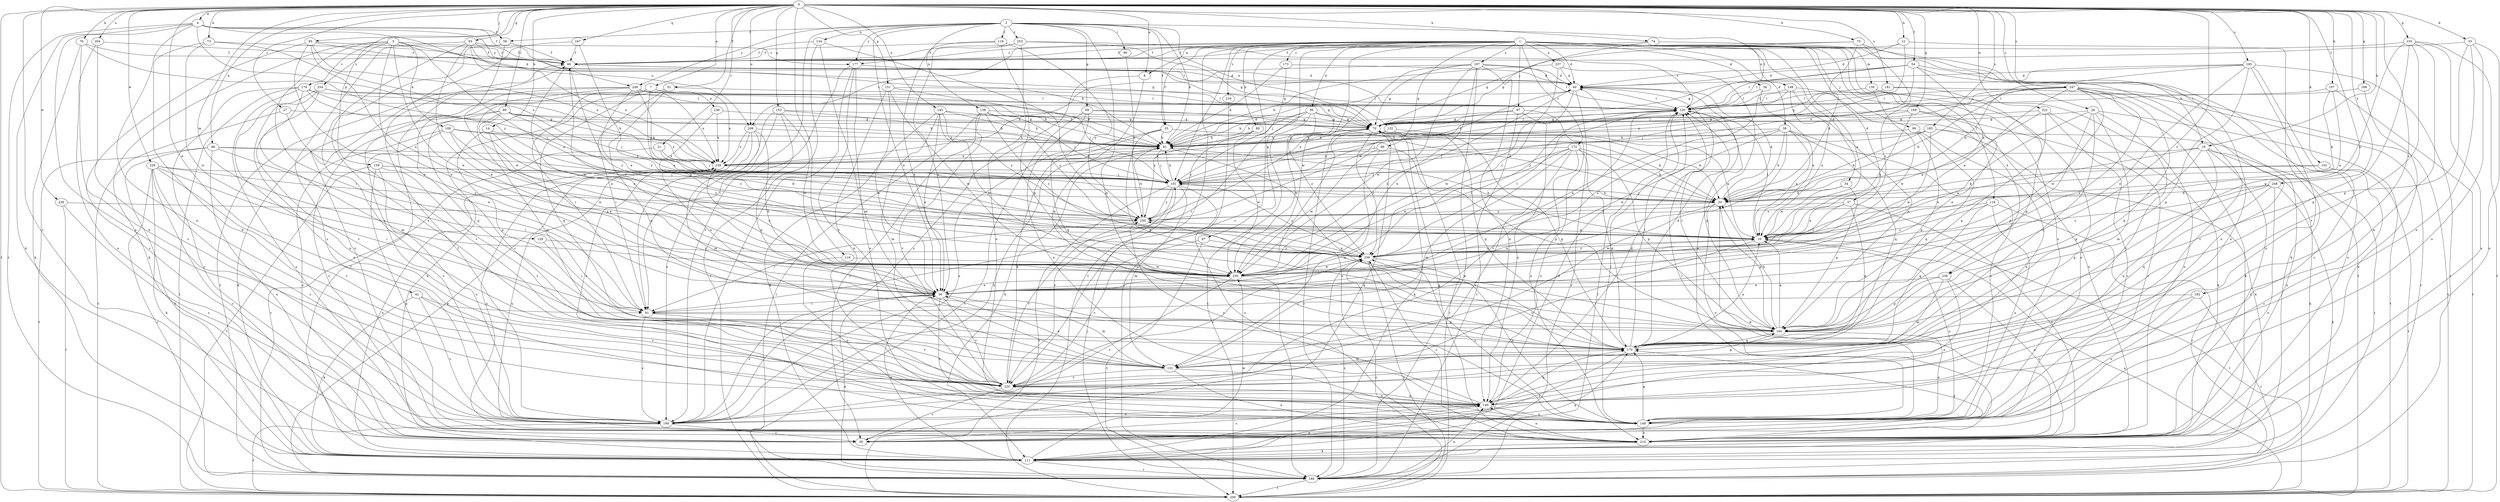 strict digraph  {
0;
1;
2;
3;
4;
7;
8;
10;
12;
14;
19;
20;
21;
26;
27;
30;
33;
34;
36;
37;
38;
39;
40;
42;
48;
50;
52;
54;
55;
58;
60;
65;
66;
67;
69;
70;
73;
74;
75;
76;
80;
81;
89;
90;
91;
95;
97;
99;
101;
102;
107;
109;
111;
116;
118;
119;
120;
128;
130;
131;
132;
134;
138;
140;
145;
148;
149;
151;
153;
155;
159;
160;
167;
168;
169;
170;
172;
173;
177;
179;
180;
181;
182;
183;
185;
187;
190;
200;
204;
208;
210;
216;
220;
222;
228;
229;
230;
236;
237;
238;
239;
247;
248;
249;
250;
253;
254;
259;
0 -> 4  [label=a];
0 -> 7  [label=a];
0 -> 8  [label=a];
0 -> 12  [label=b];
0 -> 14  [label=b];
0 -> 19  [label=b];
0 -> 21  [label=c];
0 -> 26  [label=c];
0 -> 27  [label=c];
0 -> 30  [label=c];
0 -> 33  [label=d];
0 -> 42  [label=e];
0 -> 48  [label=e];
0 -> 52  [label=f];
0 -> 54  [label=f];
0 -> 65  [label=g];
0 -> 73  [label=h];
0 -> 74  [label=h];
0 -> 75  [label=h];
0 -> 76  [label=h];
0 -> 89  [label=i];
0 -> 95  [label=j];
0 -> 102  [label=k];
0 -> 107  [label=k];
0 -> 116  [label=l];
0 -> 128  [label=m];
0 -> 145  [label=o];
0 -> 151  [label=p];
0 -> 153  [label=p];
0 -> 155  [label=p];
0 -> 159  [label=p];
0 -> 167  [label=q];
0 -> 168  [label=q];
0 -> 169  [label=q];
0 -> 170  [label=q];
0 -> 181  [label=s];
0 -> 182  [label=s];
0 -> 183  [label=s];
0 -> 185  [label=s];
0 -> 200  [label=t];
0 -> 204  [label=u];
0 -> 208  [label=u];
0 -> 222  [label=w];
0 -> 228  [label=w];
0 -> 229  [label=w];
0 -> 236  [label=x];
0 -> 247  [label=y];
0 -> 248  [label=y];
1 -> 8  [label=a];
1 -> 10  [label=a];
1 -> 19  [label=b];
1 -> 34  [label=d];
1 -> 36  [label=d];
1 -> 37  [label=d];
1 -> 38  [label=d];
1 -> 39  [label=d];
1 -> 40  [label=d];
1 -> 55  [label=f];
1 -> 66  [label=g];
1 -> 67  [label=g];
1 -> 80  [label=h];
1 -> 97  [label=j];
1 -> 99  [label=j];
1 -> 101  [label=j];
1 -> 118  [label=l];
1 -> 130  [label=m];
1 -> 148  [label=o];
1 -> 149  [label=o];
1 -> 172  [label=r];
1 -> 173  [label=r];
1 -> 177  [label=r];
1 -> 187  [label=s];
1 -> 200  [label=t];
1 -> 208  [label=u];
1 -> 216  [label=v];
1 -> 220  [label=v];
1 -> 230  [label=w];
1 -> 236  [label=x];
1 -> 237  [label=x];
2 -> 50  [label=e];
2 -> 55  [label=f];
2 -> 58  [label=f];
2 -> 69  [label=g];
2 -> 81  [label=h];
2 -> 90  [label=i];
2 -> 119  [label=l];
2 -> 120  [label=l];
2 -> 132  [label=n];
2 -> 134  [label=n];
2 -> 138  [label=n];
2 -> 170  [label=q];
2 -> 177  [label=r];
2 -> 190  [label=s];
2 -> 249  [label=y];
2 -> 253  [label=z];
3 -> 10  [label=a];
3 -> 50  [label=e];
3 -> 70  [label=g];
3 -> 91  [label=i];
3 -> 109  [label=k];
3 -> 111  [label=k];
3 -> 177  [label=r];
3 -> 179  [label=r];
3 -> 230  [label=w];
3 -> 254  [label=z];
4 -> 58  [label=f];
4 -> 60  [label=f];
4 -> 111  [label=k];
4 -> 140  [label=n];
4 -> 180  [label=r];
4 -> 190  [label=s];
4 -> 208  [label=u];
4 -> 249  [label=y];
4 -> 250  [label=y];
7 -> 10  [label=a];
7 -> 91  [label=i];
7 -> 131  [label=m];
7 -> 170  [label=q];
7 -> 238  [label=x];
7 -> 239  [label=x];
8 -> 170  [label=q];
8 -> 190  [label=s];
10 -> 81  [label=h];
10 -> 120  [label=l];
10 -> 149  [label=o];
10 -> 200  [label=t];
10 -> 220  [label=v];
10 -> 259  [label=z];
12 -> 40  [label=d];
12 -> 60  [label=f];
12 -> 101  [label=j];
12 -> 111  [label=k];
14 -> 50  [label=e];
14 -> 81  [label=h];
14 -> 160  [label=p];
14 -> 259  [label=z];
19 -> 10  [label=a];
19 -> 111  [label=k];
19 -> 140  [label=n];
19 -> 160  [label=p];
19 -> 180  [label=r];
19 -> 210  [label=u];
19 -> 239  [label=x];
20 -> 40  [label=d];
20 -> 50  [label=e];
20 -> 101  [label=j];
20 -> 149  [label=o];
20 -> 160  [label=p];
20 -> 250  [label=y];
21 -> 101  [label=j];
21 -> 180  [label=r];
21 -> 239  [label=x];
26 -> 50  [label=e];
26 -> 70  [label=g];
26 -> 131  [label=m];
26 -> 160  [label=p];
26 -> 170  [label=q];
26 -> 200  [label=t];
26 -> 220  [label=v];
27 -> 50  [label=e];
27 -> 70  [label=g];
27 -> 200  [label=t];
30 -> 70  [label=g];
33 -> 60  [label=f];
33 -> 140  [label=n];
33 -> 149  [label=o];
33 -> 160  [label=p];
33 -> 210  [label=u];
34 -> 10  [label=a];
34 -> 20  [label=b];
34 -> 160  [label=p];
36 -> 70  [label=g];
36 -> 81  [label=h];
36 -> 91  [label=i];
36 -> 200  [label=t];
36 -> 230  [label=w];
36 -> 250  [label=y];
36 -> 259  [label=z];
37 -> 10  [label=a];
37 -> 170  [label=q];
37 -> 210  [label=u];
37 -> 250  [label=y];
37 -> 259  [label=z];
38 -> 10  [label=a];
38 -> 20  [label=b];
38 -> 81  [label=h];
38 -> 131  [label=m];
38 -> 149  [label=o];
38 -> 170  [label=q];
38 -> 230  [label=w];
38 -> 259  [label=z];
39 -> 10  [label=a];
39 -> 50  [label=e];
39 -> 120  [label=l];
40 -> 120  [label=l];
40 -> 180  [label=r];
40 -> 230  [label=w];
42 -> 91  [label=i];
42 -> 111  [label=k];
42 -> 190  [label=s];
42 -> 220  [label=v];
48 -> 20  [label=b];
48 -> 91  [label=i];
48 -> 111  [label=k];
48 -> 200  [label=t];
48 -> 210  [label=u];
48 -> 239  [label=x];
50 -> 91  [label=i];
50 -> 131  [label=m];
50 -> 149  [label=o];
50 -> 190  [label=s];
50 -> 220  [label=v];
50 -> 239  [label=x];
52 -> 91  [label=i];
52 -> 111  [label=k];
52 -> 120  [label=l];
52 -> 170  [label=q];
54 -> 20  [label=b];
54 -> 40  [label=d];
54 -> 70  [label=g];
54 -> 120  [label=l];
54 -> 140  [label=n];
54 -> 210  [label=u];
54 -> 239  [label=x];
55 -> 20  [label=b];
55 -> 81  [label=h];
55 -> 111  [label=k];
55 -> 160  [label=p];
55 -> 190  [label=s];
58 -> 60  [label=f];
58 -> 220  [label=v];
58 -> 230  [label=w];
60 -> 40  [label=d];
60 -> 70  [label=g];
60 -> 230  [label=w];
60 -> 259  [label=z];
65 -> 50  [label=e];
65 -> 60  [label=f];
65 -> 81  [label=h];
65 -> 120  [label=l];
65 -> 190  [label=s];
65 -> 220  [label=v];
65 -> 239  [label=x];
66 -> 131  [label=m];
66 -> 160  [label=p];
66 -> 230  [label=w];
66 -> 239  [label=x];
67 -> 200  [label=t];
67 -> 220  [label=v];
67 -> 259  [label=z];
69 -> 20  [label=b];
69 -> 70  [label=g];
69 -> 140  [label=n];
69 -> 170  [label=q];
69 -> 200  [label=t];
70 -> 81  [label=h];
70 -> 111  [label=k];
70 -> 120  [label=l];
70 -> 170  [label=q];
70 -> 180  [label=r];
70 -> 200  [label=t];
70 -> 259  [label=z];
73 -> 60  [label=f];
73 -> 101  [label=j];
73 -> 140  [label=n];
73 -> 230  [label=w];
74 -> 60  [label=f];
74 -> 70  [label=g];
74 -> 149  [label=o];
75 -> 20  [label=b];
75 -> 60  [label=f];
75 -> 70  [label=g];
75 -> 200  [label=t];
75 -> 259  [label=z];
76 -> 60  [label=f];
76 -> 111  [label=k];
76 -> 140  [label=n];
76 -> 239  [label=x];
80 -> 81  [label=h];
80 -> 230  [label=w];
80 -> 250  [label=y];
81 -> 40  [label=d];
81 -> 70  [label=g];
81 -> 101  [label=j];
81 -> 170  [label=q];
81 -> 239  [label=x];
89 -> 30  [label=c];
89 -> 70  [label=g];
89 -> 81  [label=h];
89 -> 101  [label=j];
89 -> 111  [label=k];
89 -> 220  [label=v];
89 -> 250  [label=y];
89 -> 259  [label=z];
90 -> 250  [label=y];
91 -> 160  [label=p];
91 -> 190  [label=s];
91 -> 220  [label=v];
95 -> 10  [label=a];
95 -> 30  [label=c];
95 -> 40  [label=d];
95 -> 50  [label=e];
95 -> 60  [label=f];
95 -> 239  [label=x];
97 -> 70  [label=g];
97 -> 81  [label=h];
97 -> 140  [label=n];
97 -> 180  [label=r];
97 -> 210  [label=u];
99 -> 81  [label=h];
99 -> 140  [label=n];
99 -> 160  [label=p];
99 -> 170  [label=q];
101 -> 20  [label=b];
101 -> 81  [label=h];
101 -> 131  [label=m];
101 -> 200  [label=t];
101 -> 210  [label=u];
101 -> 220  [label=v];
101 -> 250  [label=y];
101 -> 259  [label=z];
102 -> 20  [label=b];
102 -> 30  [label=c];
102 -> 101  [label=j];
102 -> 200  [label=t];
107 -> 10  [label=a];
107 -> 20  [label=b];
107 -> 120  [label=l];
107 -> 200  [label=t];
109 -> 10  [label=a];
109 -> 30  [label=c];
109 -> 81  [label=h];
109 -> 190  [label=s];
109 -> 230  [label=w];
109 -> 239  [label=x];
111 -> 40  [label=d];
111 -> 50  [label=e];
111 -> 60  [label=f];
111 -> 140  [label=n];
111 -> 170  [label=q];
111 -> 180  [label=r];
111 -> 230  [label=w];
111 -> 239  [label=x];
116 -> 149  [label=o];
116 -> 230  [label=w];
118 -> 149  [label=o];
118 -> 170  [label=q];
118 -> 180  [label=r];
118 -> 250  [label=y];
118 -> 259  [label=z];
119 -> 50  [label=e];
119 -> 60  [label=f];
119 -> 160  [label=p];
119 -> 250  [label=y];
120 -> 70  [label=g];
120 -> 160  [label=p];
120 -> 220  [label=v];
128 -> 91  [label=i];
128 -> 259  [label=z];
130 -> 120  [label=l];
130 -> 149  [label=o];
130 -> 210  [label=u];
130 -> 230  [label=w];
131 -> 50  [label=e];
131 -> 149  [label=o];
131 -> 160  [label=p];
131 -> 210  [label=u];
131 -> 220  [label=v];
132 -> 10  [label=a];
132 -> 20  [label=b];
132 -> 81  [label=h];
132 -> 149  [label=o];
134 -> 60  [label=f];
134 -> 131  [label=m];
134 -> 200  [label=t];
134 -> 250  [label=y];
138 -> 30  [label=c];
138 -> 70  [label=g];
138 -> 101  [label=j];
138 -> 180  [label=r];
138 -> 220  [label=v];
138 -> 250  [label=y];
138 -> 259  [label=z];
140 -> 30  [label=c];
140 -> 40  [label=d];
140 -> 149  [label=o];
140 -> 170  [label=q];
140 -> 190  [label=s];
140 -> 250  [label=y];
145 -> 50  [label=e];
145 -> 70  [label=g];
145 -> 81  [label=h];
145 -> 111  [label=k];
145 -> 131  [label=m];
145 -> 230  [label=w];
145 -> 250  [label=y];
148 -> 10  [label=a];
148 -> 101  [label=j];
148 -> 120  [label=l];
148 -> 160  [label=p];
148 -> 210  [label=u];
149 -> 120  [label=l];
149 -> 170  [label=q];
149 -> 210  [label=u];
149 -> 259  [label=z];
151 -> 50  [label=e];
151 -> 101  [label=j];
151 -> 120  [label=l];
151 -> 140  [label=n];
151 -> 230  [label=w];
153 -> 70  [label=g];
153 -> 81  [label=h];
153 -> 91  [label=i];
153 -> 170  [label=q];
153 -> 190  [label=s];
153 -> 230  [label=w];
155 -> 10  [label=a];
155 -> 60  [label=f];
155 -> 140  [label=n];
155 -> 170  [label=q];
155 -> 200  [label=t];
155 -> 210  [label=u];
155 -> 220  [label=v];
159 -> 20  [label=b];
159 -> 101  [label=j];
159 -> 190  [label=s];
159 -> 200  [label=t];
159 -> 210  [label=u];
159 -> 220  [label=v];
160 -> 10  [label=a];
160 -> 20  [label=b];
160 -> 120  [label=l];
160 -> 149  [label=o];
160 -> 170  [label=q];
160 -> 250  [label=y];
167 -> 20  [label=b];
167 -> 60  [label=f];
167 -> 210  [label=u];
168 -> 120  [label=l];
168 -> 210  [label=u];
169 -> 10  [label=a];
169 -> 30  [label=c];
169 -> 50  [label=e];
169 -> 70  [label=g];
169 -> 101  [label=j];
170 -> 10  [label=a];
170 -> 30  [label=c];
170 -> 40  [label=d];
170 -> 70  [label=g];
170 -> 120  [label=l];
170 -> 131  [label=m];
172 -> 20  [label=b];
172 -> 101  [label=j];
172 -> 131  [label=m];
172 -> 140  [label=n];
172 -> 160  [label=p];
172 -> 170  [label=q];
172 -> 190  [label=s];
172 -> 230  [label=w];
172 -> 239  [label=x];
173 -> 40  [label=d];
173 -> 81  [label=h];
173 -> 101  [label=j];
177 -> 40  [label=d];
177 -> 91  [label=i];
177 -> 149  [label=o];
177 -> 190  [label=s];
177 -> 220  [label=v];
179 -> 30  [label=c];
179 -> 81  [label=h];
179 -> 101  [label=j];
179 -> 120  [label=l];
179 -> 131  [label=m];
179 -> 200  [label=t];
179 -> 210  [label=u];
180 -> 50  [label=e];
180 -> 101  [label=j];
180 -> 120  [label=l];
180 -> 140  [label=n];
180 -> 200  [label=t];
180 -> 259  [label=z];
181 -> 70  [label=g];
181 -> 111  [label=k];
181 -> 120  [label=l];
181 -> 160  [label=p];
181 -> 239  [label=x];
182 -> 91  [label=i];
182 -> 140  [label=n];
182 -> 149  [label=o];
182 -> 180  [label=r];
183 -> 20  [label=b];
183 -> 81  [label=h];
183 -> 101  [label=j];
183 -> 111  [label=k];
183 -> 210  [label=u];
183 -> 230  [label=w];
185 -> 20  [label=b];
185 -> 30  [label=c];
185 -> 40  [label=d];
185 -> 50  [label=e];
185 -> 120  [label=l];
185 -> 149  [label=o];
185 -> 160  [label=p];
185 -> 180  [label=r];
187 -> 40  [label=d];
187 -> 50  [label=e];
187 -> 70  [label=g];
187 -> 120  [label=l];
187 -> 140  [label=n];
187 -> 180  [label=r];
187 -> 230  [label=w];
187 -> 239  [label=x];
187 -> 250  [label=y];
190 -> 30  [label=c];
190 -> 60  [label=f];
190 -> 81  [label=h];
190 -> 200  [label=t];
200 -> 10  [label=a];
200 -> 259  [label=z];
204 -> 60  [label=f];
204 -> 190  [label=s];
204 -> 210  [label=u];
208 -> 50  [label=e];
208 -> 81  [label=h];
208 -> 131  [label=m];
208 -> 149  [label=o];
208 -> 180  [label=r];
208 -> 239  [label=x];
210 -> 20  [label=b];
210 -> 70  [label=g];
210 -> 111  [label=k];
210 -> 120  [label=l];
210 -> 140  [label=n];
210 -> 170  [label=q];
210 -> 239  [label=x];
210 -> 259  [label=z];
216 -> 180  [label=r];
220 -> 30  [label=c];
220 -> 81  [label=h];
220 -> 140  [label=n];
220 -> 259  [label=z];
222 -> 10  [label=a];
222 -> 30  [label=c];
222 -> 70  [label=g];
222 -> 111  [label=k];
222 -> 160  [label=p];
228 -> 190  [label=s];
228 -> 200  [label=t];
228 -> 250  [label=y];
229 -> 30  [label=c];
229 -> 91  [label=i];
229 -> 101  [label=j];
229 -> 111  [label=k];
229 -> 180  [label=r];
229 -> 190  [label=s];
229 -> 220  [label=v];
229 -> 250  [label=y];
230 -> 40  [label=d];
230 -> 50  [label=e];
230 -> 60  [label=f];
230 -> 120  [label=l];
230 -> 180  [label=r];
230 -> 190  [label=s];
230 -> 239  [label=x];
236 -> 50  [label=e];
236 -> 131  [label=m];
236 -> 160  [label=p];
236 -> 190  [label=s];
236 -> 210  [label=u];
237 -> 40  [label=d];
237 -> 81  [label=h];
237 -> 149  [label=o];
237 -> 259  [label=z];
238 -> 70  [label=g];
238 -> 239  [label=x];
238 -> 259  [label=z];
239 -> 101  [label=j];
239 -> 210  [label=u];
247 -> 10  [label=a];
247 -> 20  [label=b];
247 -> 50  [label=e];
247 -> 101  [label=j];
247 -> 120  [label=l];
247 -> 170  [label=q];
247 -> 180  [label=r];
247 -> 200  [label=t];
247 -> 220  [label=v];
247 -> 230  [label=w];
247 -> 239  [label=x];
248 -> 20  [label=b];
248 -> 111  [label=k];
248 -> 160  [label=p];
248 -> 170  [label=q];
248 -> 210  [label=u];
248 -> 259  [label=z];
249 -> 10  [label=a];
249 -> 70  [label=g];
249 -> 81  [label=h];
249 -> 101  [label=j];
249 -> 120  [label=l];
249 -> 170  [label=q];
249 -> 180  [label=r];
249 -> 220  [label=v];
249 -> 239  [label=x];
250 -> 10  [label=a];
250 -> 40  [label=d];
250 -> 81  [label=h];
250 -> 91  [label=i];
250 -> 220  [label=v];
253 -> 50  [label=e];
253 -> 60  [label=f];
253 -> 70  [label=g];
253 -> 120  [label=l];
253 -> 149  [label=o];
254 -> 81  [label=h];
254 -> 120  [label=l];
254 -> 140  [label=n];
254 -> 149  [label=o];
254 -> 220  [label=v];
259 -> 10  [label=a];
259 -> 120  [label=l];
259 -> 149  [label=o];
259 -> 200  [label=t];
259 -> 230  [label=w];
}
